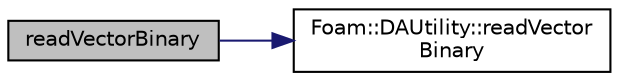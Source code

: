 digraph "readVectorBinary"
{
  bgcolor="transparent";
  edge [fontname="Helvetica",fontsize="10",labelfontname="Helvetica",labelfontsize="10"];
  node [fontname="Helvetica",fontsize="10",shape=record];
  rankdir="LR";
  Node167 [label="readVectorBinary",height=0.2,width=0.4,color="black", fillcolor="grey75", style="filled", fontcolor="black"];
  Node167 -> Node168 [color="midnightblue",fontsize="10",style="solid",fontname="Helvetica"];
  Node168 [label="Foam::DAUtility::readVector\lBinary",height=0.2,width=0.4,color="black",URL="$classFoam_1_1DAUtility.html#a818761abc7dfa73f4167db5f630d34c7",tooltip="read petsc vector in binary format "];
}
